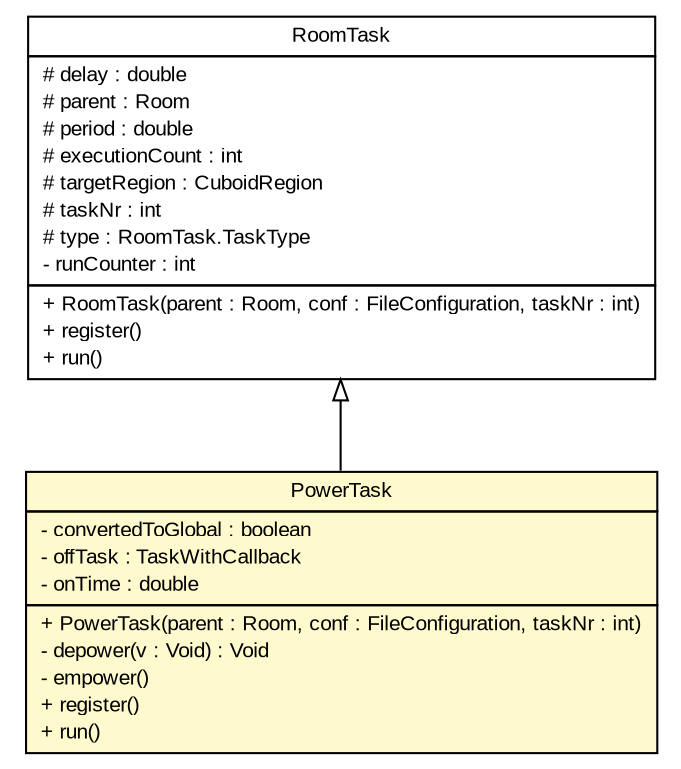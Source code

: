 #!/usr/local/bin/dot
#
# Class diagram 
# Generated by UMLGraph version R5_7_2-32-g40b5a6 (http://www.spinellis.gr/umlgraph/)
#

digraph G {
	edge [fontname="arial",fontsize=10,labelfontname="arial",labelfontsize=10];
	node [fontname="arial",fontsize=10,shape=plaintext];
	nodesep=0.25;
	ranksep=0.5;
	// dunGen.tasks.RoomTask
	c421 [label=<<table title="dunGen.tasks.RoomTask" border="0" cellborder="1" cellspacing="0" cellpadding="2" port="p" href="./RoomTask.html" target="_parent">
		<tr><td><table border="0" cellspacing="0" cellpadding="1">
<tr><td align="center" balign="center"> RoomTask </td></tr>
		</table></td></tr>
		<tr><td><table border="0" cellspacing="0" cellpadding="1">
<tr><td align="left" balign="left"> # delay : double </td></tr>
<tr><td align="left" balign="left"> # parent : Room </td></tr>
<tr><td align="left" balign="left"> # period : double </td></tr>
<tr><td align="left" balign="left"> # executionCount : int </td></tr>
<tr><td align="left" balign="left"> # targetRegion : CuboidRegion </td></tr>
<tr><td align="left" balign="left"> # taskNr : int </td></tr>
<tr><td align="left" balign="left"> # type : RoomTask.TaskType </td></tr>
<tr><td align="left" balign="left"> - runCounter : int </td></tr>
		</table></td></tr>
		<tr><td><table border="0" cellspacing="0" cellpadding="1">
<tr><td align="left" balign="left"> + RoomTask(parent : Room, conf : FileConfiguration, taskNr : int) </td></tr>
<tr><td align="left" balign="left"> + register() </td></tr>
<tr><td align="left" balign="left"> + run() </td></tr>
		</table></td></tr>
		</table>>, URL="./RoomTask.html", fontname="arial", fontcolor="black", fontsize=10.0];
	// dunGen.tasks.PowerTask
	c423 [label=<<table title="dunGen.tasks.PowerTask" border="0" cellborder="1" cellspacing="0" cellpadding="2" port="p" bgcolor="lemonChiffon" href="./PowerTask.html" target="_parent">
		<tr><td><table border="0" cellspacing="0" cellpadding="1">
<tr><td align="center" balign="center"> PowerTask </td></tr>
		</table></td></tr>
		<tr><td><table border="0" cellspacing="0" cellpadding="1">
<tr><td align="left" balign="left"> - convertedToGlobal : boolean </td></tr>
<tr><td align="left" balign="left"> - offTask : TaskWithCallback </td></tr>
<tr><td align="left" balign="left"> - onTime : double </td></tr>
		</table></td></tr>
		<tr><td><table border="0" cellspacing="0" cellpadding="1">
<tr><td align="left" balign="left"> + PowerTask(parent : Room, conf : FileConfiguration, taskNr : int) </td></tr>
<tr><td align="left" balign="left"> - depower(v : Void) : Void </td></tr>
<tr><td align="left" balign="left"> - empower() </td></tr>
<tr><td align="left" balign="left"> + register() </td></tr>
<tr><td align="left" balign="left"> + run() </td></tr>
		</table></td></tr>
		</table>>, URL="./PowerTask.html", fontname="arial", fontcolor="black", fontsize=10.0];
	//dunGen.tasks.PowerTask extends dunGen.tasks.RoomTask
	c421:p -> c423:p [dir=back,arrowtail=empty];
}

